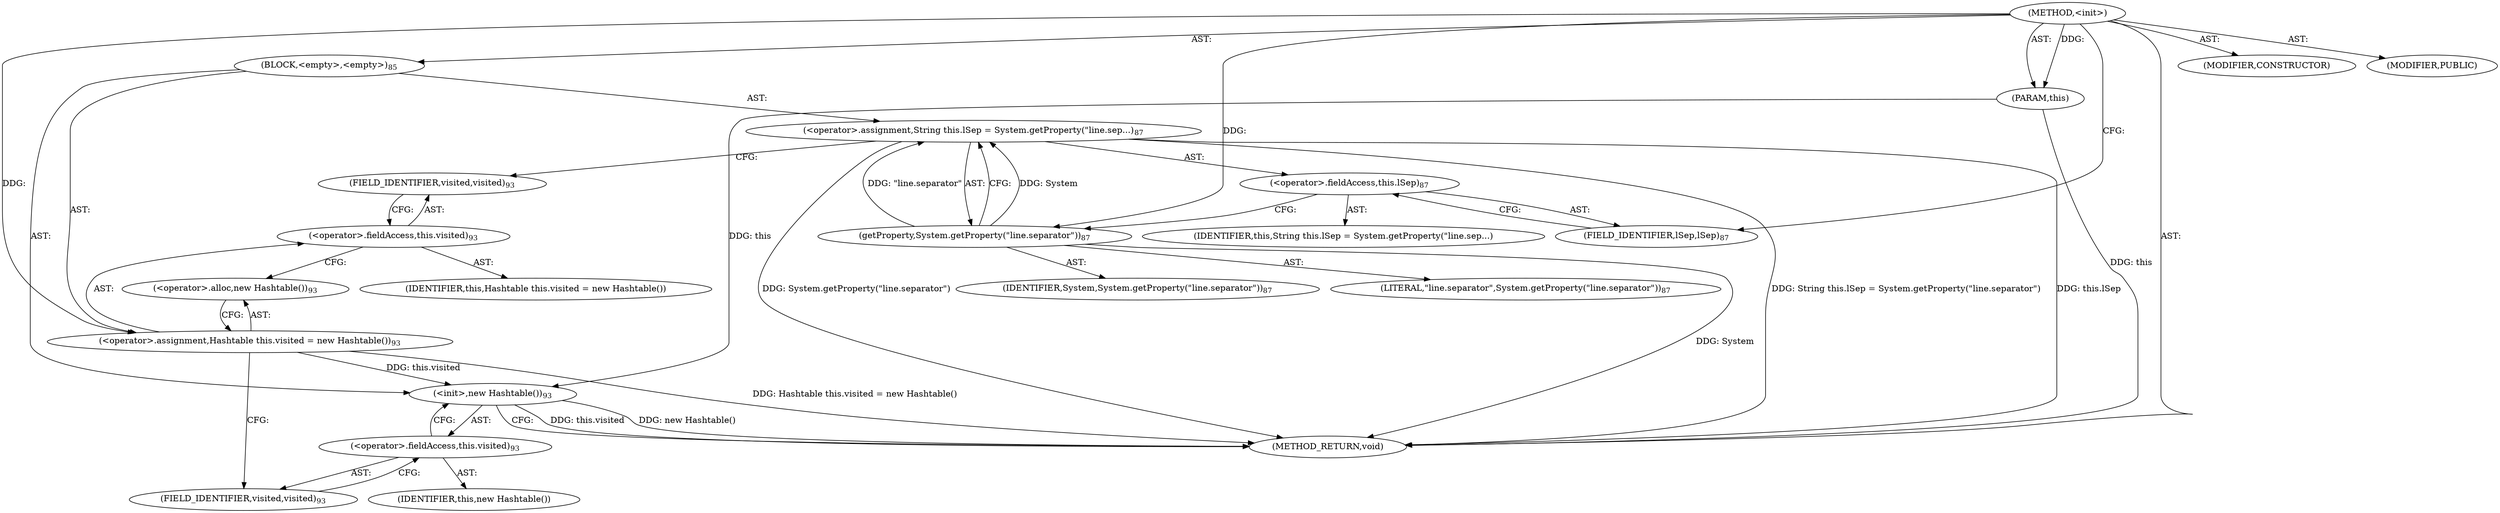 digraph "&lt;init&gt;" {  
"111669149703" [label = <(METHOD,&lt;init&gt;)> ]
"115964117009" [label = <(PARAM,this)> ]
"25769803836" [label = <(BLOCK,&lt;empty&gt;,&lt;empty&gt;)<SUB>85</SUB>> ]
"30064771373" [label = <(&lt;operator&gt;.assignment,String this.lSep = System.getProperty(&quot;line.sep...)<SUB>87</SUB>> ]
"30064771374" [label = <(&lt;operator&gt;.fieldAccess,this.lSep)<SUB>87</SUB>> ]
"68719476997" [label = <(IDENTIFIER,this,String this.lSep = System.getProperty(&quot;line.sep...)> ]
"55834574882" [label = <(FIELD_IDENTIFIER,lSep,lSep)<SUB>87</SUB>> ]
"30064771375" [label = <(getProperty,System.getProperty(&quot;line.separator&quot;))<SUB>87</SUB>> ]
"68719476998" [label = <(IDENTIFIER,System,System.getProperty(&quot;line.separator&quot;))<SUB>87</SUB>> ]
"90194313308" [label = <(LITERAL,&quot;line.separator&quot;,System.getProperty(&quot;line.separator&quot;))<SUB>87</SUB>> ]
"30064771376" [label = <(&lt;operator&gt;.assignment,Hashtable this.visited = new Hashtable())<SUB>93</SUB>> ]
"30064771377" [label = <(&lt;operator&gt;.fieldAccess,this.visited)<SUB>93</SUB>> ]
"68719476999" [label = <(IDENTIFIER,this,Hashtable this.visited = new Hashtable())> ]
"55834574883" [label = <(FIELD_IDENTIFIER,visited,visited)<SUB>93</SUB>> ]
"30064771378" [label = <(&lt;operator&gt;.alloc,new Hashtable())<SUB>93</SUB>> ]
"30064771379" [label = <(&lt;init&gt;,new Hashtable())<SUB>93</SUB>> ]
"30064771380" [label = <(&lt;operator&gt;.fieldAccess,this.visited)<SUB>93</SUB>> ]
"68719477000" [label = <(IDENTIFIER,this,new Hashtable())> ]
"55834574884" [label = <(FIELD_IDENTIFIER,visited,visited)<SUB>93</SUB>> ]
"133143986199" [label = <(MODIFIER,CONSTRUCTOR)> ]
"133143986200" [label = <(MODIFIER,PUBLIC)> ]
"128849018887" [label = <(METHOD_RETURN,void)> ]
  "111669149703" -> "115964117009"  [ label = "AST: "] 
  "111669149703" -> "25769803836"  [ label = "AST: "] 
  "111669149703" -> "133143986199"  [ label = "AST: "] 
  "111669149703" -> "133143986200"  [ label = "AST: "] 
  "111669149703" -> "128849018887"  [ label = "AST: "] 
  "25769803836" -> "30064771373"  [ label = "AST: "] 
  "25769803836" -> "30064771376"  [ label = "AST: "] 
  "25769803836" -> "30064771379"  [ label = "AST: "] 
  "30064771373" -> "30064771374"  [ label = "AST: "] 
  "30064771373" -> "30064771375"  [ label = "AST: "] 
  "30064771374" -> "68719476997"  [ label = "AST: "] 
  "30064771374" -> "55834574882"  [ label = "AST: "] 
  "30064771375" -> "68719476998"  [ label = "AST: "] 
  "30064771375" -> "90194313308"  [ label = "AST: "] 
  "30064771376" -> "30064771377"  [ label = "AST: "] 
  "30064771376" -> "30064771378"  [ label = "AST: "] 
  "30064771377" -> "68719476999"  [ label = "AST: "] 
  "30064771377" -> "55834574883"  [ label = "AST: "] 
  "30064771379" -> "30064771380"  [ label = "AST: "] 
  "30064771380" -> "68719477000"  [ label = "AST: "] 
  "30064771380" -> "55834574884"  [ label = "AST: "] 
  "30064771373" -> "55834574883"  [ label = "CFG: "] 
  "30064771376" -> "55834574884"  [ label = "CFG: "] 
  "30064771379" -> "128849018887"  [ label = "CFG: "] 
  "30064771374" -> "30064771375"  [ label = "CFG: "] 
  "30064771375" -> "30064771373"  [ label = "CFG: "] 
  "30064771377" -> "30064771378"  [ label = "CFG: "] 
  "30064771378" -> "30064771376"  [ label = "CFG: "] 
  "30064771380" -> "30064771379"  [ label = "CFG: "] 
  "55834574882" -> "30064771374"  [ label = "CFG: "] 
  "55834574883" -> "30064771377"  [ label = "CFG: "] 
  "55834574884" -> "30064771380"  [ label = "CFG: "] 
  "111669149703" -> "55834574882"  [ label = "CFG: "] 
  "115964117009" -> "128849018887"  [ label = "DDG: this"] 
  "30064771373" -> "128849018887"  [ label = "DDG: this.lSep"] 
  "30064771373" -> "128849018887"  [ label = "DDG: System.getProperty(&quot;line.separator&quot;)"] 
  "30064771373" -> "128849018887"  [ label = "DDG: String this.lSep = System.getProperty(&quot;line.separator&quot;)"] 
  "30064771376" -> "128849018887"  [ label = "DDG: Hashtable this.visited = new Hashtable()"] 
  "30064771379" -> "128849018887"  [ label = "DDG: this.visited"] 
  "30064771379" -> "128849018887"  [ label = "DDG: new Hashtable()"] 
  "30064771375" -> "128849018887"  [ label = "DDG: System"] 
  "111669149703" -> "115964117009"  [ label = "DDG: "] 
  "30064771375" -> "30064771373"  [ label = "DDG: System"] 
  "30064771375" -> "30064771373"  [ label = "DDG: &quot;line.separator&quot;"] 
  "111669149703" -> "30064771376"  [ label = "DDG: "] 
  "115964117009" -> "30064771379"  [ label = "DDG: this"] 
  "30064771376" -> "30064771379"  [ label = "DDG: this.visited"] 
  "111669149703" -> "30064771375"  [ label = "DDG: "] 
}
